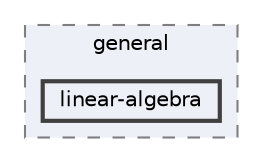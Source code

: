 digraph "/home/runner/work/idol/idol/lib/include/idol/general/linear-algebra"
{
 // LATEX_PDF_SIZE
  bgcolor="transparent";
  edge [fontname=Helvetica,fontsize=10,labelfontname=Helvetica,labelfontsize=10];
  node [fontname=Helvetica,fontsize=10,shape=box,height=0.2,width=0.4];
  compound=true
  subgraph clusterdir_19ae7b231f8657c2ea1342191d9f8e08 {
    graph [ bgcolor="#edf0f7", pencolor="grey50", label="general", fontname=Helvetica,fontsize=10 style="filled,dashed", URL="dir_19ae7b231f8657c2ea1342191d9f8e08.html",tooltip=""]
  dir_bbf0b96a1d561e6683d0482507ba269d [label="linear-algebra", fillcolor="#edf0f7", color="grey25", style="filled,bold", URL="dir_bbf0b96a1d561e6683d0482507ba269d.html",tooltip=""];
  }
}
